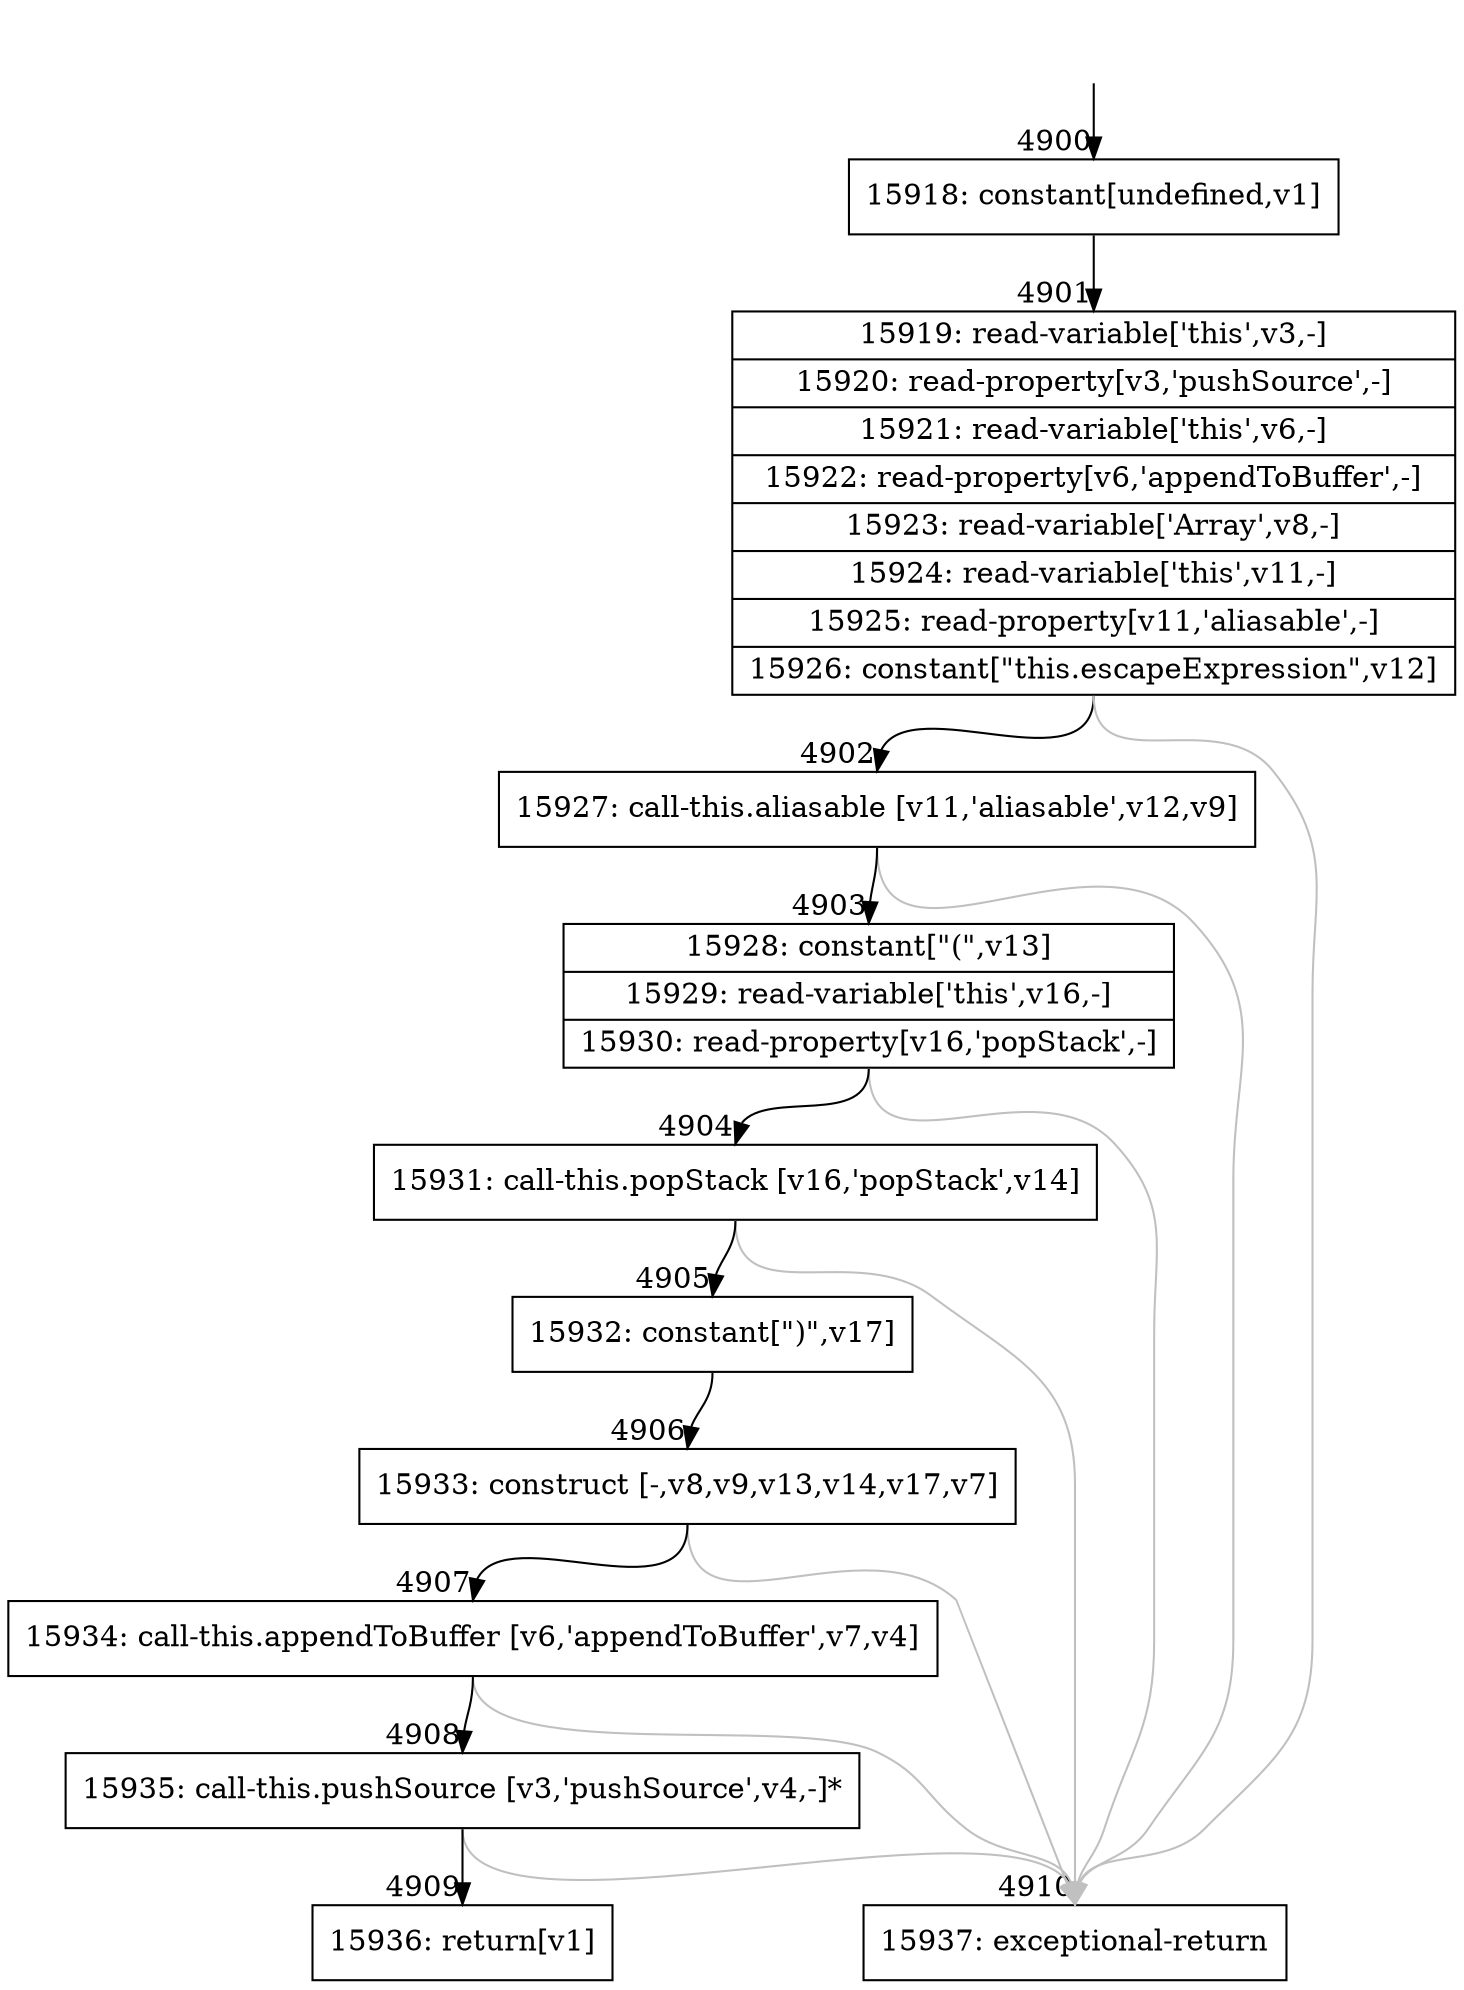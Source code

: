 digraph {
rankdir="TD"
BB_entry221[shape=none,label=""];
BB_entry221 -> BB4900 [tailport=s, headport=n, headlabel="    4900"]
BB4900 [shape=record label="{15918: constant[undefined,v1]}" ] 
BB4900 -> BB4901 [tailport=s, headport=n, headlabel="      4901"]
BB4901 [shape=record label="{15919: read-variable['this',v3,-]|15920: read-property[v3,'pushSource',-]|15921: read-variable['this',v6,-]|15922: read-property[v6,'appendToBuffer',-]|15923: read-variable['Array',v8,-]|15924: read-variable['this',v11,-]|15925: read-property[v11,'aliasable',-]|15926: constant[\"this.escapeExpression\",v12]}" ] 
BB4901 -> BB4902 [tailport=s, headport=n, headlabel="      4902"]
BB4901 -> BB4910 [tailport=s, headport=n, color=gray, headlabel="      4910"]
BB4902 [shape=record label="{15927: call-this.aliasable [v11,'aliasable',v12,v9]}" ] 
BB4902 -> BB4903 [tailport=s, headport=n, headlabel="      4903"]
BB4902 -> BB4910 [tailport=s, headport=n, color=gray]
BB4903 [shape=record label="{15928: constant[\"(\",v13]|15929: read-variable['this',v16,-]|15930: read-property[v16,'popStack',-]}" ] 
BB4903 -> BB4904 [tailport=s, headport=n, headlabel="      4904"]
BB4903 -> BB4910 [tailport=s, headport=n, color=gray]
BB4904 [shape=record label="{15931: call-this.popStack [v16,'popStack',v14]}" ] 
BB4904 -> BB4905 [tailport=s, headport=n, headlabel="      4905"]
BB4904 -> BB4910 [tailport=s, headport=n, color=gray]
BB4905 [shape=record label="{15932: constant[\")\",v17]}" ] 
BB4905 -> BB4906 [tailport=s, headport=n, headlabel="      4906"]
BB4906 [shape=record label="{15933: construct [-,v8,v9,v13,v14,v17,v7]}" ] 
BB4906 -> BB4907 [tailport=s, headport=n, headlabel="      4907"]
BB4906 -> BB4910 [tailport=s, headport=n, color=gray]
BB4907 [shape=record label="{15934: call-this.appendToBuffer [v6,'appendToBuffer',v7,v4]}" ] 
BB4907 -> BB4908 [tailport=s, headport=n, headlabel="      4908"]
BB4907 -> BB4910 [tailport=s, headport=n, color=gray]
BB4908 [shape=record label="{15935: call-this.pushSource [v3,'pushSource',v4,-]*}" ] 
BB4908 -> BB4909 [tailport=s, headport=n, headlabel="      4909"]
BB4908 -> BB4910 [tailport=s, headport=n, color=gray]
BB4909 [shape=record label="{15936: return[v1]}" ] 
BB4910 [shape=record label="{15937: exceptional-return}" ] 
//#$~ 2978
}
